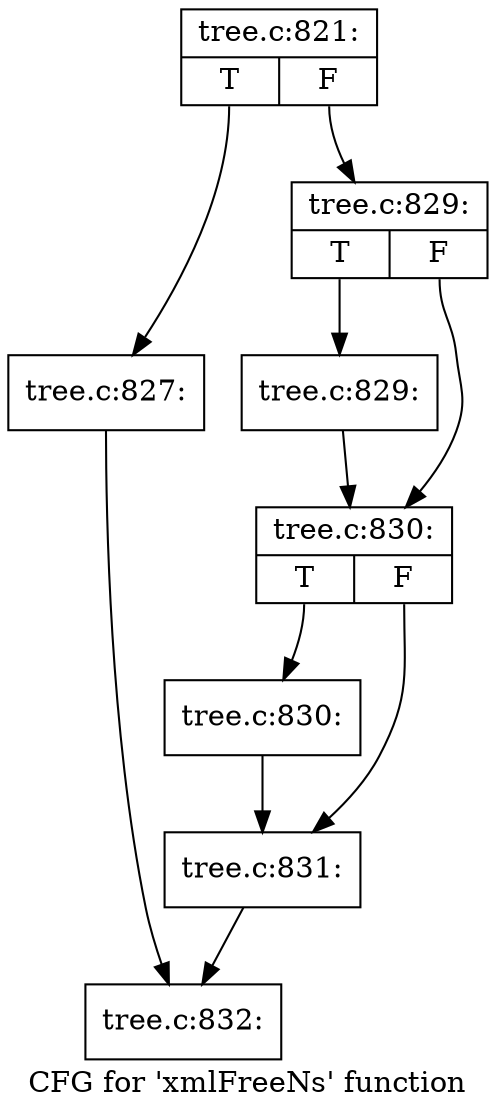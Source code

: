 digraph "CFG for 'xmlFreeNs' function" {
	label="CFG for 'xmlFreeNs' function";

	Node0x4261550 [shape=record,label="{tree.c:821:|{<s0>T|<s1>F}}"];
	Node0x4261550:s0 -> Node0x4262d30;
	Node0x4261550:s1 -> Node0x4262b30;
	Node0x4262d30 [shape=record,label="{tree.c:827:}"];
	Node0x4262d30 -> Node0x4261b10;
	Node0x4262b30 [shape=record,label="{tree.c:829:|{<s0>T|<s1>F}}"];
	Node0x4262b30:s0 -> Node0x4261620;
	Node0x4262b30:s1 -> Node0x4261670;
	Node0x4261620 [shape=record,label="{tree.c:829:}"];
	Node0x4261620 -> Node0x4261670;
	Node0x4261670 [shape=record,label="{tree.c:830:|{<s0>T|<s1>F}}"];
	Node0x4261670:s0 -> Node0x4263c00;
	Node0x4261670:s1 -> Node0x4263c50;
	Node0x4263c00 [shape=record,label="{tree.c:830:}"];
	Node0x4263c00 -> Node0x4263c50;
	Node0x4263c50 [shape=record,label="{tree.c:831:}"];
	Node0x4263c50 -> Node0x4261b10;
	Node0x4261b10 [shape=record,label="{tree.c:832:}"];
}
